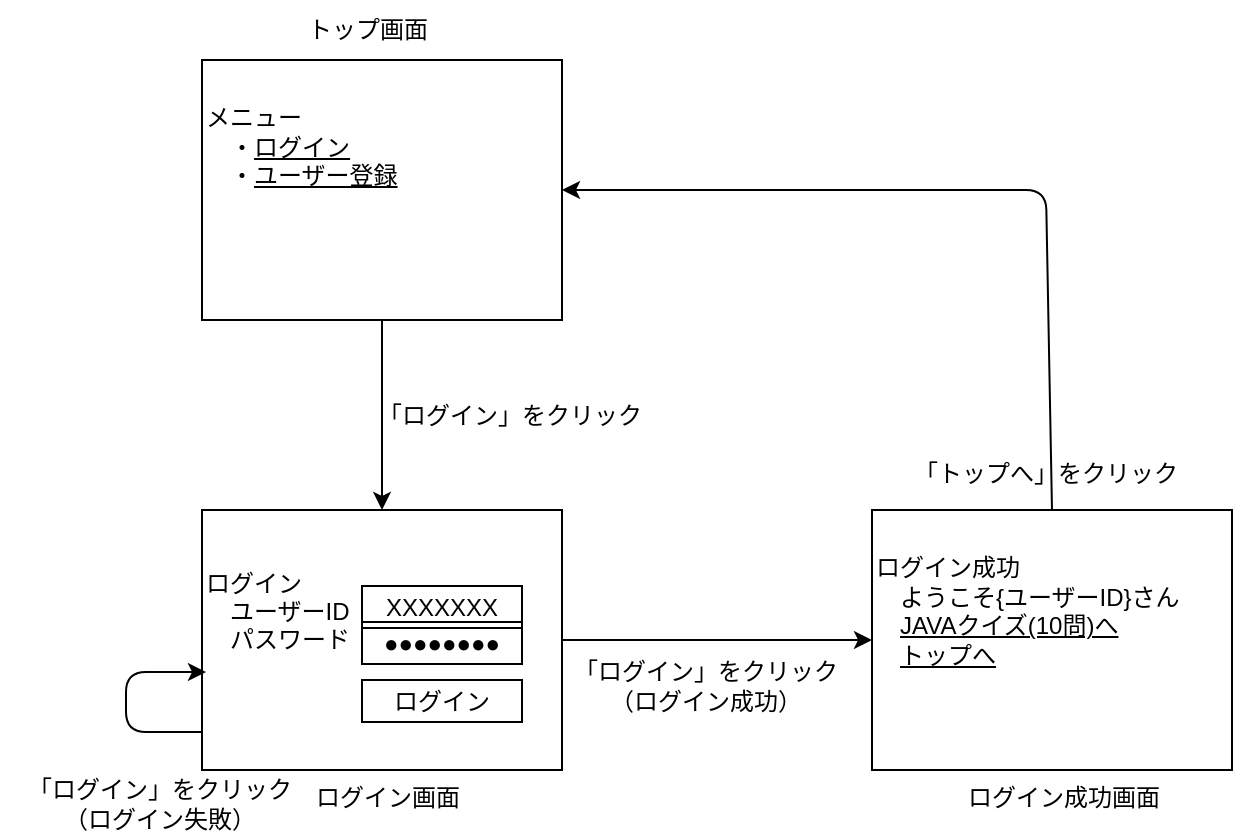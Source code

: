 <mxfile>
    <diagram id="cOPPHnaynSb4PC9Ppda5" name="ページ1">
        <mxGraphModel dx="1489" dy="449" grid="1" gridSize="10" guides="1" tooltips="1" connect="1" arrows="1" fold="1" page="1" pageScale="1" pageWidth="827" pageHeight="1169" math="0" shadow="0">
            <root>
                <mxCell id="0"/>
                <mxCell id="1" parent="0"/>
                <mxCell id="2" value="メニュー&lt;br&gt;　・&lt;u&gt;ログイン&lt;/u&gt;&lt;br&gt;　・&lt;u&gt;ユーザー登録&lt;br&gt;&lt;br&gt;&lt;br&gt;&lt;br&gt;&lt;/u&gt;" style="rounded=0;whiteSpace=wrap;html=1;align=left;" parent="1" vertex="1">
                    <mxGeometry x="-715" y="40" width="180" height="130" as="geometry"/>
                </mxCell>
                <mxCell id="3" value="ログイン&lt;br&gt;　ユーザーID&lt;br&gt;　パスワード&lt;br&gt;&lt;br&gt;&lt;br&gt;" style="rounded=0;whiteSpace=wrap;html=1;align=left;" parent="1" vertex="1">
                    <mxGeometry x="-715" y="265" width="180" height="130" as="geometry"/>
                </mxCell>
                <mxCell id="4" value="XXXXXXX" style="text;html=1;strokeColor=default;fillColor=none;align=center;verticalAlign=middle;whiteSpace=wrap;rounded=0;" parent="1" vertex="1">
                    <mxGeometry x="-635" y="303" width="80" height="21" as="geometry"/>
                </mxCell>
                <mxCell id="5" value="●●●●●●●●" style="text;html=1;strokeColor=default;fillColor=none;align=center;verticalAlign=middle;whiteSpace=wrap;rounded=0;" parent="1" vertex="1">
                    <mxGeometry x="-635" y="321" width="80" height="21" as="geometry"/>
                </mxCell>
                <mxCell id="6" value="ログイン" style="text;html=1;strokeColor=default;fillColor=none;align=center;verticalAlign=middle;whiteSpace=wrap;rounded=0;" parent="1" vertex="1">
                    <mxGeometry x="-635" y="350" width="80" height="21" as="geometry"/>
                </mxCell>
                <mxCell id="7" value="ログイン成功&lt;br&gt;　ようこそ{ユーザーID}さん&lt;br&gt;　&lt;u&gt;JAVAクイズ(10問)へ&lt;br&gt;&lt;/u&gt;　&lt;u&gt;トップへ&lt;br&gt;&lt;/u&gt;&lt;u&gt;&lt;br&gt;&lt;br&gt;&lt;/u&gt;" style="rounded=0;whiteSpace=wrap;html=1;align=left;" parent="1" vertex="1">
                    <mxGeometry x="-380" y="265" width="180" height="130" as="geometry"/>
                </mxCell>
                <mxCell id="8" value="" style="endArrow=classic;html=1;exitX=0.5;exitY=0;exitDx=0;exitDy=0;entryX=1;entryY=0.5;entryDx=0;entryDy=0;" parent="1" source="7" target="2" edge="1">
                    <mxGeometry width="50" height="50" relative="1" as="geometry">
                        <mxPoint x="-503" y="240" as="sourcePoint"/>
                        <mxPoint x="-453" y="190" as="targetPoint"/>
                        <Array as="points">
                            <mxPoint x="-293" y="105"/>
                        </Array>
                    </mxGeometry>
                </mxCell>
                <mxCell id="9" value="「トップへ」をクリック" style="text;html=1;strokeColor=none;fillColor=none;align=center;verticalAlign=middle;whiteSpace=wrap;rounded=0;" parent="1" vertex="1">
                    <mxGeometry x="-373" y="232" width="160" height="30" as="geometry"/>
                </mxCell>
                <mxCell id="10" value="「ログイン」をクリック" style="text;html=1;strokeColor=none;fillColor=none;align=center;verticalAlign=middle;whiteSpace=wrap;rounded=0;" parent="1" vertex="1">
                    <mxGeometry x="-641" y="203" width="160" height="30" as="geometry"/>
                </mxCell>
                <mxCell id="11" value="" style="endArrow=classic;html=1;exitX=0.5;exitY=1;exitDx=0;exitDy=0;entryX=0.5;entryY=0;entryDx=0;entryDy=0;" parent="1" source="2" target="3" edge="1">
                    <mxGeometry width="50" height="50" relative="1" as="geometry">
                        <mxPoint x="-503" y="220" as="sourcePoint"/>
                        <mxPoint x="-453" y="170" as="targetPoint"/>
                    </mxGeometry>
                </mxCell>
                <mxCell id="12" value="「ログイン」をクリック&lt;br&gt;（ログイン成功）" style="text;html=1;strokeColor=none;fillColor=none;align=center;verticalAlign=middle;whiteSpace=wrap;rounded=0;" parent="1" vertex="1">
                    <mxGeometry x="-543" y="338" width="160" height="30" as="geometry"/>
                </mxCell>
                <mxCell id="13" value="" style="endArrow=classic;html=1;exitX=1;exitY=0.5;exitDx=0;exitDy=0;entryX=0;entryY=0.5;entryDx=0;entryDy=0;" parent="1" source="3" target="7" edge="1">
                    <mxGeometry width="50" height="50" relative="1" as="geometry">
                        <mxPoint x="-503" y="220" as="sourcePoint"/>
                        <mxPoint x="-453" y="170" as="targetPoint"/>
                    </mxGeometry>
                </mxCell>
                <mxCell id="14" value="トップ画面" style="text;html=1;strokeColor=none;fillColor=none;align=center;verticalAlign=middle;whiteSpace=wrap;rounded=0;" parent="1" vertex="1">
                    <mxGeometry x="-712" y="10" width="160" height="30" as="geometry"/>
                </mxCell>
                <mxCell id="15" value="ログイン画面" style="text;html=1;strokeColor=none;fillColor=none;align=center;verticalAlign=middle;whiteSpace=wrap;rounded=0;" parent="1" vertex="1">
                    <mxGeometry x="-702" y="394" width="160" height="30" as="geometry"/>
                </mxCell>
                <mxCell id="16" value="ログイン成功画面" style="text;html=1;strokeColor=none;fillColor=none;align=center;verticalAlign=middle;whiteSpace=wrap;rounded=0;" parent="1" vertex="1">
                    <mxGeometry x="-364" y="394" width="160" height="30" as="geometry"/>
                </mxCell>
                <mxCell id="17" value="「ログイン」をクリック&lt;br&gt;（ログイン失敗）" style="text;html=1;strokeColor=none;fillColor=none;align=center;verticalAlign=middle;whiteSpace=wrap;rounded=0;" parent="1" vertex="1">
                    <mxGeometry x="-816" y="397" width="160" height="30" as="geometry"/>
                </mxCell>
                <mxCell id="18" value="" style="endArrow=classic;html=1;exitX=0;exitY=0.5;exitDx=0;exitDy=0;" parent="1" edge="1">
                    <mxGeometry width="50" height="50" relative="1" as="geometry">
                        <mxPoint x="-715" y="376" as="sourcePoint"/>
                        <mxPoint x="-713" y="346" as="targetPoint"/>
                        <Array as="points">
                            <mxPoint x="-753" y="376"/>
                            <mxPoint x="-753" y="346"/>
                        </Array>
                    </mxGeometry>
                </mxCell>
            </root>
        </mxGraphModel>
    </diagram>
</mxfile>
